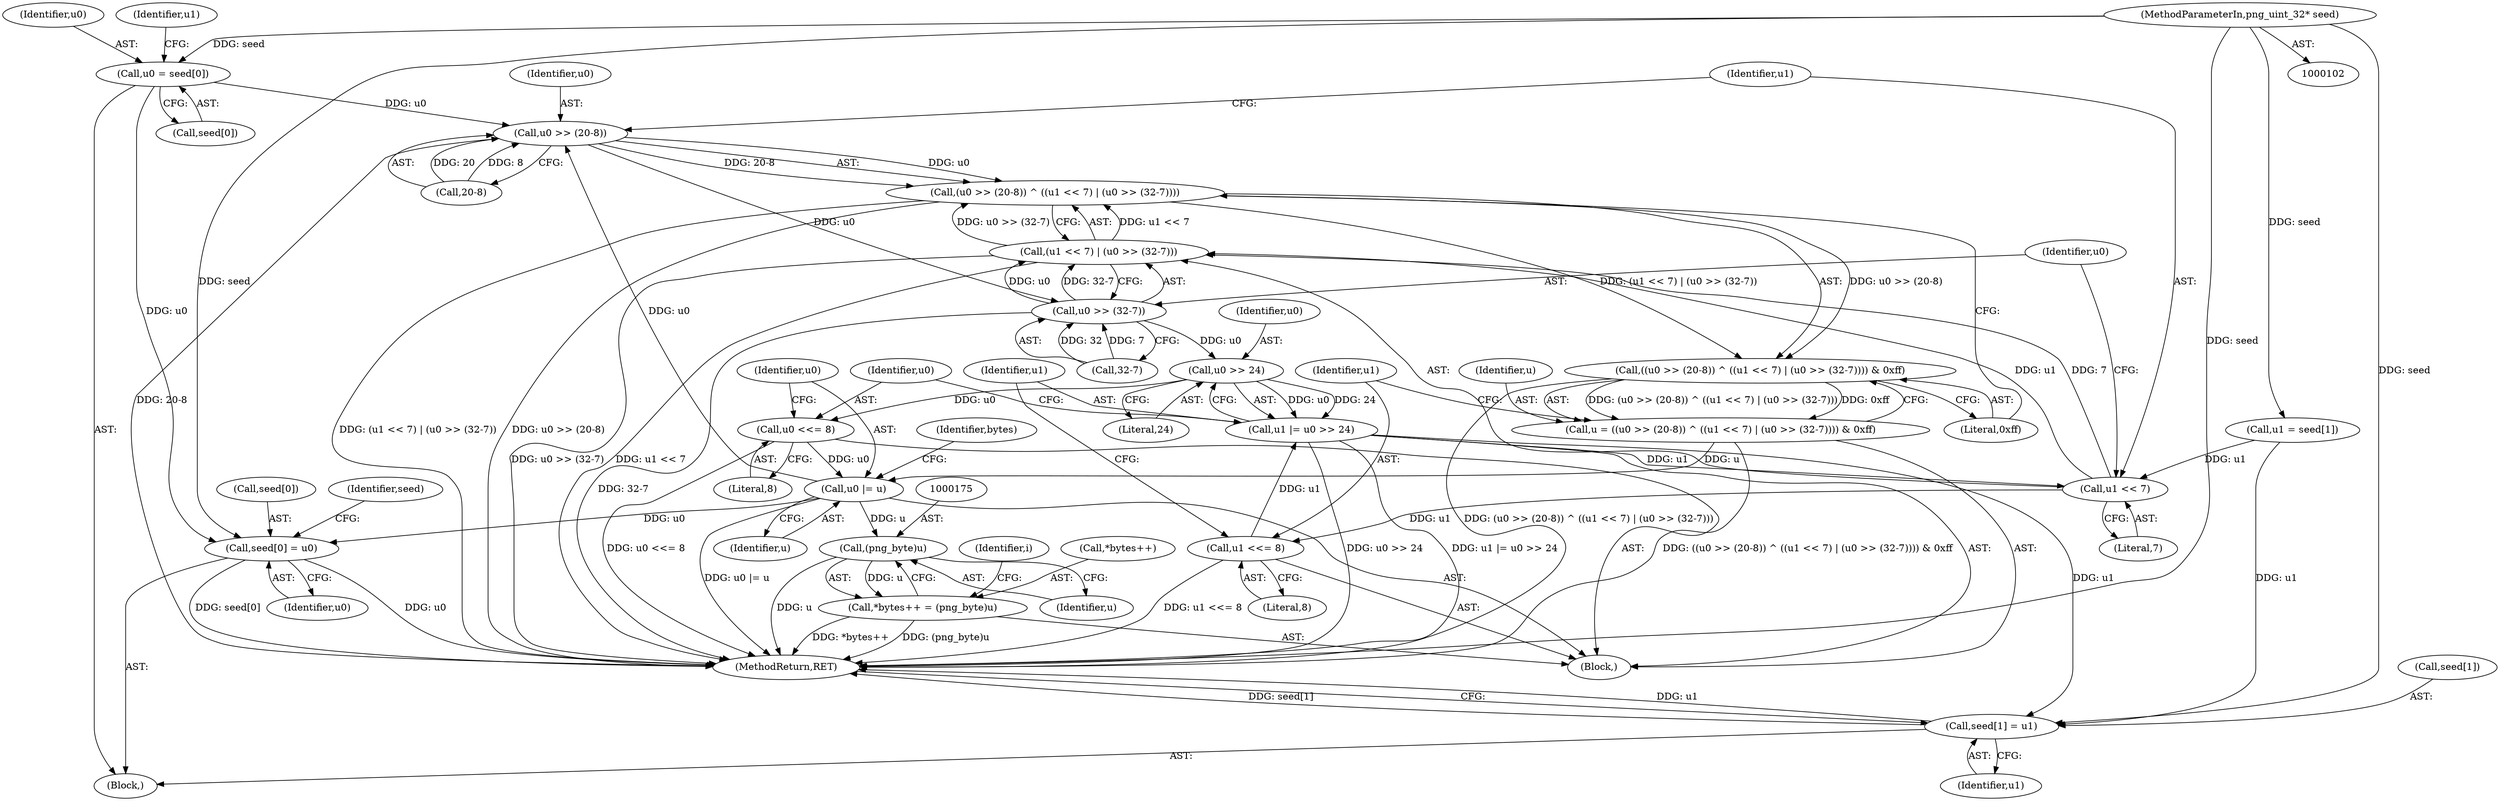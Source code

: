 digraph "0_Android_9d4853418ab2f754c2b63e091c29c5529b8b86ca_170@pointer" {
"1000108" [label="(Call,u0 = seed[0])"];
"1000103" [label="(MethodParameterIn,png_uint_32* seed)"];
"1000141" [label="(Call,u0 >> (20-8))"];
"1000140" [label="(Call,(u0 >> (20-8)) ^ ((u1 << 7) | (u0 >> (32-7))))"];
"1000139" [label="(Call,((u0 >> (20-8)) ^ ((u1 << 7) | (u0 >> (32-7)))) & 0xff)"];
"1000137" [label="(Call,u = ((u0 >> (20-8)) ^ ((u1 << 7) | (u0 >> (32-7)))) & 0xff)"];
"1000167" [label="(Call,u0 |= u)"];
"1000174" [label="(Call,(png_byte)u)"];
"1000170" [label="(Call,*bytes++ = (png_byte)u)"];
"1000177" [label="(Call,seed[0] = u0)"];
"1000150" [label="(Call,u0 >> (32-7))"];
"1000146" [label="(Call,(u1 << 7) | (u0 >> (32-7)))"];
"1000161" [label="(Call,u0 >> 24)"];
"1000159" [label="(Call,u1 |= u0 >> 24)"];
"1000147" [label="(Call,u1 << 7)"];
"1000156" [label="(Call,u1 <<= 8)"];
"1000182" [label="(Call,seed[1] = u1)"];
"1000164" [label="(Call,u0 <<= 8)"];
"1000157" [label="(Identifier,u1)"];
"1000170" [label="(Call,*bytes++ = (png_byte)u)"];
"1000151" [label="(Identifier,u0)"];
"1000155" [label="(Literal,0xff)"];
"1000174" [label="(Call,(png_byte)u)"];
"1000158" [label="(Literal,8)"];
"1000187" [label="(MethodReturn,RET)"];
"1000148" [label="(Identifier,u1)"];
"1000183" [label="(Call,seed[1])"];
"1000114" [label="(Call,u1 = seed[1])"];
"1000178" [label="(Call,seed[0])"];
"1000159" [label="(Call,u1 |= u0 >> 24)"];
"1000138" [label="(Identifier,u)"];
"1000184" [label="(Identifier,seed)"];
"1000109" [label="(Identifier,u0)"];
"1000142" [label="(Identifier,u0)"];
"1000186" [label="(Identifier,u1)"];
"1000169" [label="(Identifier,u)"];
"1000181" [label="(Identifier,u0)"];
"1000110" [label="(Call,seed[0])"];
"1000152" [label="(Call,32-7)"];
"1000115" [label="(Identifier,u1)"];
"1000137" [label="(Call,u = ((u0 >> (20-8)) ^ ((u1 << 7) | (u0 >> (32-7)))) & 0xff)"];
"1000134" [label="(Identifier,i)"];
"1000162" [label="(Identifier,u0)"];
"1000166" [label="(Literal,8)"];
"1000176" [label="(Identifier,u)"];
"1000140" [label="(Call,(u0 >> (20-8)) ^ ((u1 << 7) | (u0 >> (32-7))))"];
"1000149" [label="(Literal,7)"];
"1000135" [label="(Block,)"];
"1000108" [label="(Call,u0 = seed[0])"];
"1000165" [label="(Identifier,u0)"];
"1000141" [label="(Call,u0 >> (20-8))"];
"1000164" [label="(Call,u0 <<= 8)"];
"1000171" [label="(Call,*bytes++)"];
"1000173" [label="(Identifier,bytes)"];
"1000143" [label="(Call,20-8)"];
"1000161" [label="(Call,u0 >> 24)"];
"1000182" [label="(Call,seed[1] = u1)"];
"1000163" [label="(Literal,24)"];
"1000150" [label="(Call,u0 >> (32-7))"];
"1000139" [label="(Call,((u0 >> (20-8)) ^ ((u1 << 7) | (u0 >> (32-7)))) & 0xff)"];
"1000106" [label="(Block,)"];
"1000156" [label="(Call,u1 <<= 8)"];
"1000167" [label="(Call,u0 |= u)"];
"1000147" [label="(Call,u1 << 7)"];
"1000177" [label="(Call,seed[0] = u0)"];
"1000160" [label="(Identifier,u1)"];
"1000103" [label="(MethodParameterIn,png_uint_32* seed)"];
"1000146" [label="(Call,(u1 << 7) | (u0 >> (32-7)))"];
"1000168" [label="(Identifier,u0)"];
"1000108" -> "1000106"  [label="AST: "];
"1000108" -> "1000110"  [label="CFG: "];
"1000109" -> "1000108"  [label="AST: "];
"1000110" -> "1000108"  [label="AST: "];
"1000115" -> "1000108"  [label="CFG: "];
"1000103" -> "1000108"  [label="DDG: seed"];
"1000108" -> "1000141"  [label="DDG: u0"];
"1000108" -> "1000177"  [label="DDG: u0"];
"1000103" -> "1000102"  [label="AST: "];
"1000103" -> "1000187"  [label="DDG: seed"];
"1000103" -> "1000114"  [label="DDG: seed"];
"1000103" -> "1000177"  [label="DDG: seed"];
"1000103" -> "1000182"  [label="DDG: seed"];
"1000141" -> "1000140"  [label="AST: "];
"1000141" -> "1000143"  [label="CFG: "];
"1000142" -> "1000141"  [label="AST: "];
"1000143" -> "1000141"  [label="AST: "];
"1000148" -> "1000141"  [label="CFG: "];
"1000141" -> "1000187"  [label="DDG: 20-8"];
"1000141" -> "1000140"  [label="DDG: u0"];
"1000141" -> "1000140"  [label="DDG: 20-8"];
"1000167" -> "1000141"  [label="DDG: u0"];
"1000143" -> "1000141"  [label="DDG: 20"];
"1000143" -> "1000141"  [label="DDG: 8"];
"1000141" -> "1000150"  [label="DDG: u0"];
"1000140" -> "1000139"  [label="AST: "];
"1000140" -> "1000146"  [label="CFG: "];
"1000146" -> "1000140"  [label="AST: "];
"1000155" -> "1000140"  [label="CFG: "];
"1000140" -> "1000187"  [label="DDG: (u1 << 7) | (u0 >> (32-7))"];
"1000140" -> "1000187"  [label="DDG: u0 >> (20-8)"];
"1000140" -> "1000139"  [label="DDG: u0 >> (20-8)"];
"1000140" -> "1000139"  [label="DDG: (u1 << 7) | (u0 >> (32-7))"];
"1000146" -> "1000140"  [label="DDG: u1 << 7"];
"1000146" -> "1000140"  [label="DDG: u0 >> (32-7)"];
"1000139" -> "1000137"  [label="AST: "];
"1000139" -> "1000155"  [label="CFG: "];
"1000155" -> "1000139"  [label="AST: "];
"1000137" -> "1000139"  [label="CFG: "];
"1000139" -> "1000187"  [label="DDG: (u0 >> (20-8)) ^ ((u1 << 7) | (u0 >> (32-7)))"];
"1000139" -> "1000137"  [label="DDG: (u0 >> (20-8)) ^ ((u1 << 7) | (u0 >> (32-7)))"];
"1000139" -> "1000137"  [label="DDG: 0xff"];
"1000137" -> "1000135"  [label="AST: "];
"1000138" -> "1000137"  [label="AST: "];
"1000157" -> "1000137"  [label="CFG: "];
"1000137" -> "1000187"  [label="DDG: ((u0 >> (20-8)) ^ ((u1 << 7) | (u0 >> (32-7)))) & 0xff"];
"1000137" -> "1000167"  [label="DDG: u"];
"1000167" -> "1000135"  [label="AST: "];
"1000167" -> "1000169"  [label="CFG: "];
"1000168" -> "1000167"  [label="AST: "];
"1000169" -> "1000167"  [label="AST: "];
"1000173" -> "1000167"  [label="CFG: "];
"1000167" -> "1000187"  [label="DDG: u0 |= u"];
"1000164" -> "1000167"  [label="DDG: u0"];
"1000167" -> "1000174"  [label="DDG: u"];
"1000167" -> "1000177"  [label="DDG: u0"];
"1000174" -> "1000170"  [label="AST: "];
"1000174" -> "1000176"  [label="CFG: "];
"1000175" -> "1000174"  [label="AST: "];
"1000176" -> "1000174"  [label="AST: "];
"1000170" -> "1000174"  [label="CFG: "];
"1000174" -> "1000187"  [label="DDG: u"];
"1000174" -> "1000170"  [label="DDG: u"];
"1000170" -> "1000135"  [label="AST: "];
"1000171" -> "1000170"  [label="AST: "];
"1000134" -> "1000170"  [label="CFG: "];
"1000170" -> "1000187"  [label="DDG: *bytes++"];
"1000170" -> "1000187"  [label="DDG: (png_byte)u"];
"1000177" -> "1000106"  [label="AST: "];
"1000177" -> "1000181"  [label="CFG: "];
"1000178" -> "1000177"  [label="AST: "];
"1000181" -> "1000177"  [label="AST: "];
"1000184" -> "1000177"  [label="CFG: "];
"1000177" -> "1000187"  [label="DDG: u0"];
"1000177" -> "1000187"  [label="DDG: seed[0]"];
"1000150" -> "1000146"  [label="AST: "];
"1000150" -> "1000152"  [label="CFG: "];
"1000151" -> "1000150"  [label="AST: "];
"1000152" -> "1000150"  [label="AST: "];
"1000146" -> "1000150"  [label="CFG: "];
"1000150" -> "1000187"  [label="DDG: 32-7"];
"1000150" -> "1000146"  [label="DDG: u0"];
"1000150" -> "1000146"  [label="DDG: 32-7"];
"1000152" -> "1000150"  [label="DDG: 32"];
"1000152" -> "1000150"  [label="DDG: 7"];
"1000150" -> "1000161"  [label="DDG: u0"];
"1000147" -> "1000146"  [label="AST: "];
"1000146" -> "1000187"  [label="DDG: u0 >> (32-7)"];
"1000146" -> "1000187"  [label="DDG: u1 << 7"];
"1000147" -> "1000146"  [label="DDG: u1"];
"1000147" -> "1000146"  [label="DDG: 7"];
"1000161" -> "1000159"  [label="AST: "];
"1000161" -> "1000163"  [label="CFG: "];
"1000162" -> "1000161"  [label="AST: "];
"1000163" -> "1000161"  [label="AST: "];
"1000159" -> "1000161"  [label="CFG: "];
"1000161" -> "1000159"  [label="DDG: u0"];
"1000161" -> "1000159"  [label="DDG: 24"];
"1000161" -> "1000164"  [label="DDG: u0"];
"1000159" -> "1000135"  [label="AST: "];
"1000160" -> "1000159"  [label="AST: "];
"1000165" -> "1000159"  [label="CFG: "];
"1000159" -> "1000187"  [label="DDG: u1 |= u0 >> 24"];
"1000159" -> "1000187"  [label="DDG: u0 >> 24"];
"1000159" -> "1000147"  [label="DDG: u1"];
"1000156" -> "1000159"  [label="DDG: u1"];
"1000159" -> "1000182"  [label="DDG: u1"];
"1000147" -> "1000149"  [label="CFG: "];
"1000148" -> "1000147"  [label="AST: "];
"1000149" -> "1000147"  [label="AST: "];
"1000151" -> "1000147"  [label="CFG: "];
"1000114" -> "1000147"  [label="DDG: u1"];
"1000147" -> "1000156"  [label="DDG: u1"];
"1000156" -> "1000135"  [label="AST: "];
"1000156" -> "1000158"  [label="CFG: "];
"1000157" -> "1000156"  [label="AST: "];
"1000158" -> "1000156"  [label="AST: "];
"1000160" -> "1000156"  [label="CFG: "];
"1000156" -> "1000187"  [label="DDG: u1 <<= 8"];
"1000182" -> "1000106"  [label="AST: "];
"1000182" -> "1000186"  [label="CFG: "];
"1000183" -> "1000182"  [label="AST: "];
"1000186" -> "1000182"  [label="AST: "];
"1000187" -> "1000182"  [label="CFG: "];
"1000182" -> "1000187"  [label="DDG: u1"];
"1000182" -> "1000187"  [label="DDG: seed[1]"];
"1000114" -> "1000182"  [label="DDG: u1"];
"1000164" -> "1000135"  [label="AST: "];
"1000164" -> "1000166"  [label="CFG: "];
"1000165" -> "1000164"  [label="AST: "];
"1000166" -> "1000164"  [label="AST: "];
"1000168" -> "1000164"  [label="CFG: "];
"1000164" -> "1000187"  [label="DDG: u0 <<= 8"];
}
